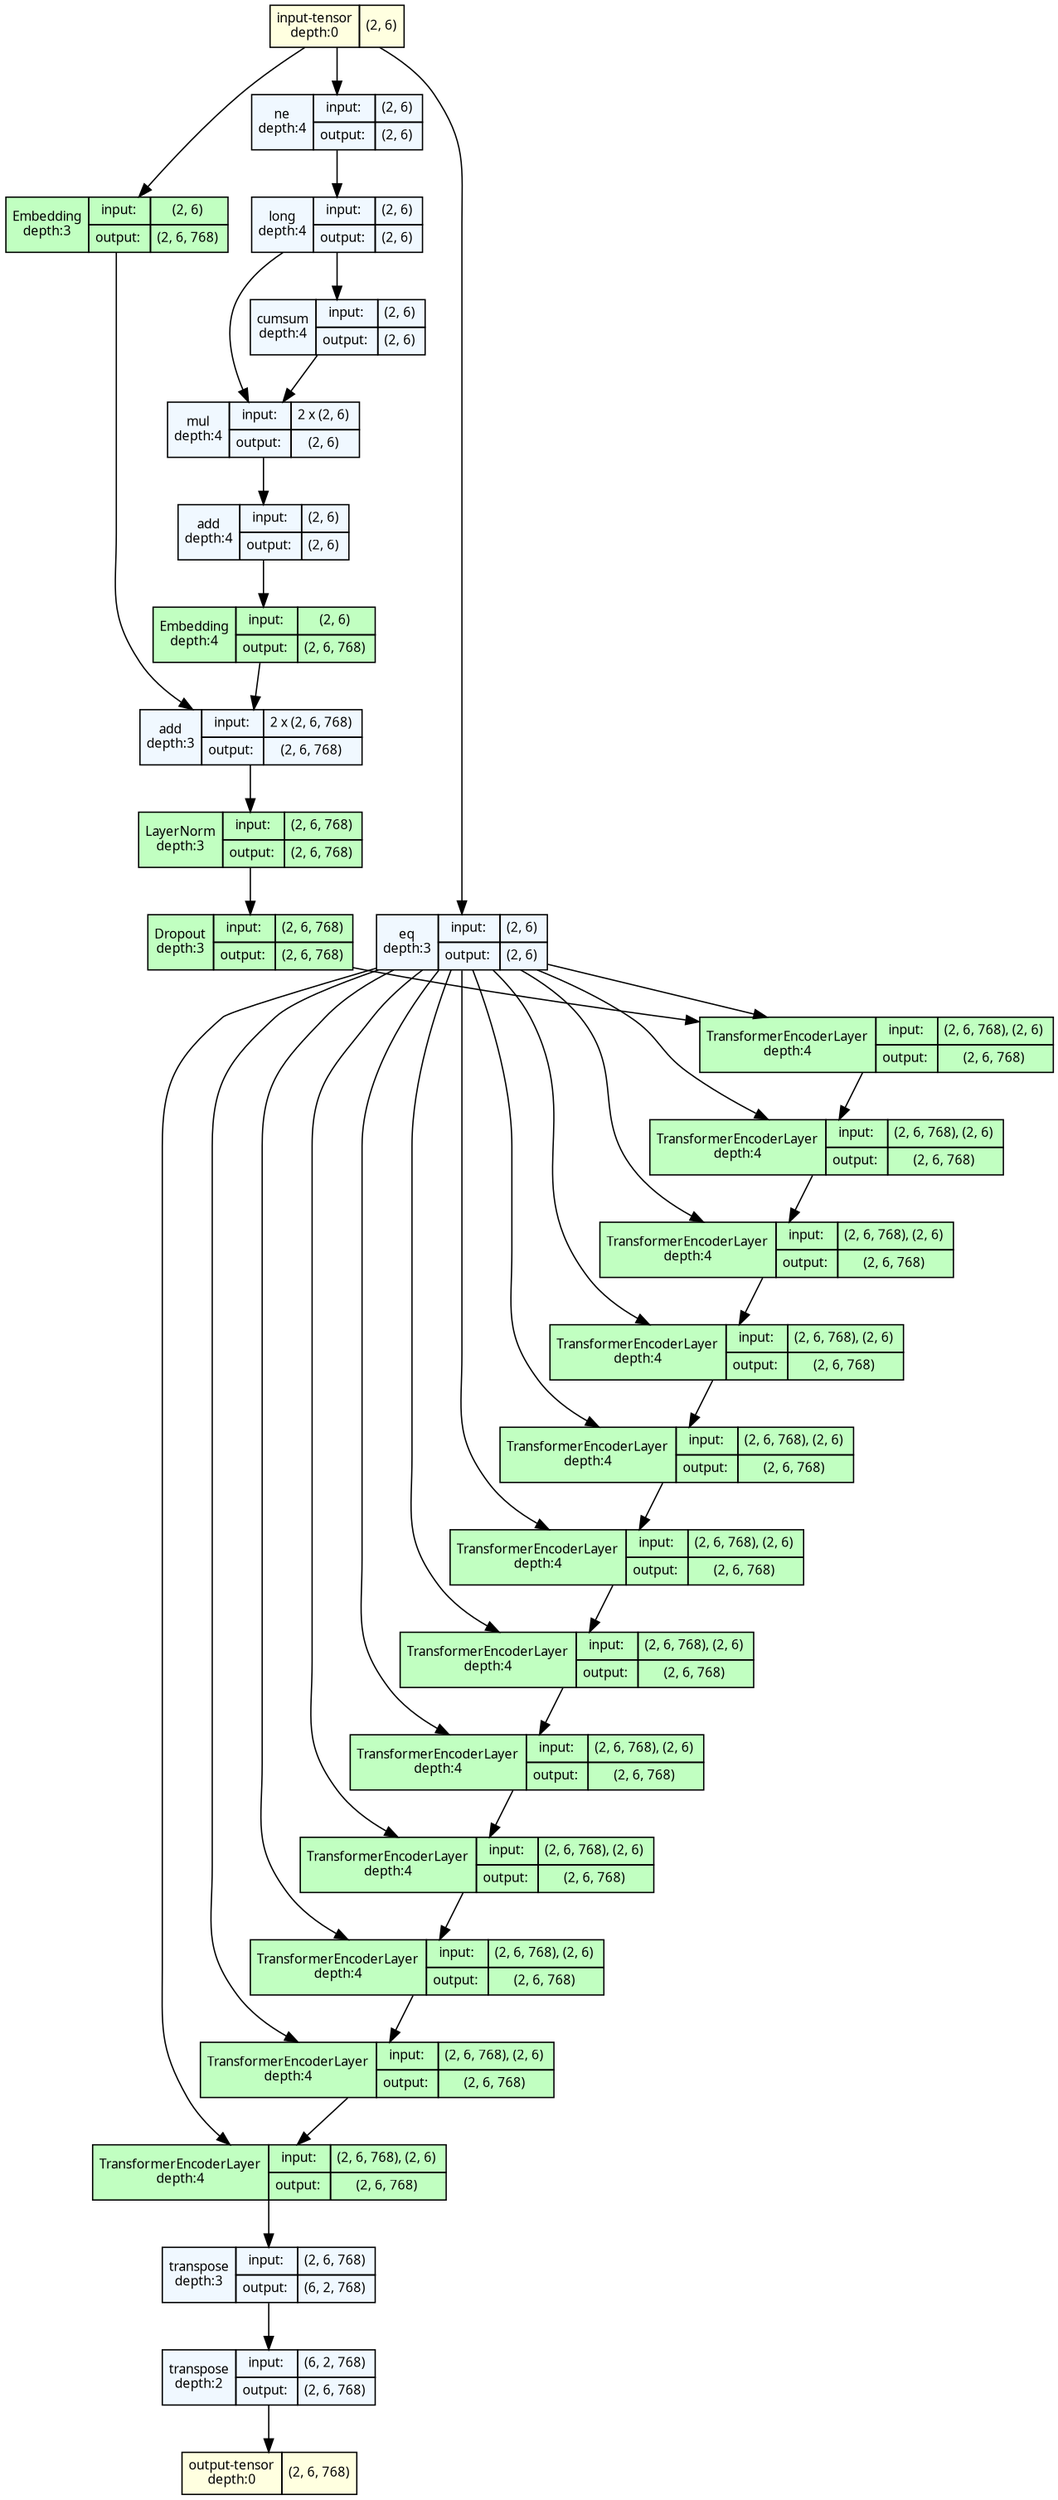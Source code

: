 strict digraph Roberta {
	graph [ordering=in rankdir=TB size="20.099999999999998,20.099999999999998"]
	node [align=left fontname="Linux libertine" fontsize=10 height=0.2 margin=0 ranksep=0.1 shape=plaintext style=filled]
	edge [fontsize=10]
	0 [label=<
                    <TABLE BORDER="0" CELLBORDER="1"
                    CELLSPACING="0" CELLPADDING="4">
                        <TR><TD>input-tensor<BR/>depth:0</TD><TD>(2, 6)</TD></TR>
                    </TABLE>> fillcolor=lightyellow]
	1 [label=<
                    <TABLE BORDER="0" CELLBORDER="1"
                    CELLSPACING="0" CELLPADDING="4">
                    <TR>
                        <TD ROWSPAN="2">eq<BR/>depth:3</TD>
                        <TD COLSPAN="2">input:</TD>
                        <TD COLSPAN="2">(2, 6) </TD>
                    </TR>
                    <TR>
                        <TD COLSPAN="2">output: </TD>
                        <TD COLSPAN="2">(2, 6) </TD>
                    </TR>
                    </TABLE>> fillcolor=aliceblue]
	2 [label=<
                    <TABLE BORDER="0" CELLBORDER="1"
                    CELLSPACING="0" CELLPADDING="4">
                    <TR>
                        <TD ROWSPAN="2">Embedding<BR/>depth:3</TD>
                        <TD COLSPAN="2">input:</TD>
                        <TD COLSPAN="2">(2, 6) </TD>
                    </TR>
                    <TR>
                        <TD COLSPAN="2">output: </TD>
                        <TD COLSPAN="2">(2, 6, 768) </TD>
                    </TR>
                    </TABLE>> fillcolor=darkseagreen1]
	3 [label=<
                    <TABLE BORDER="0" CELLBORDER="1"
                    CELLSPACING="0" CELLPADDING="4">
                    <TR>
                        <TD ROWSPAN="2">ne<BR/>depth:4</TD>
                        <TD COLSPAN="2">input:</TD>
                        <TD COLSPAN="2">(2, 6) </TD>
                    </TR>
                    <TR>
                        <TD COLSPAN="2">output: </TD>
                        <TD COLSPAN="2">(2, 6) </TD>
                    </TR>
                    </TABLE>> fillcolor=aliceblue]
	4 [label=<
                    <TABLE BORDER="0" CELLBORDER="1"
                    CELLSPACING="0" CELLPADDING="4">
                    <TR>
                        <TD ROWSPAN="2">long<BR/>depth:4</TD>
                        <TD COLSPAN="2">input:</TD>
                        <TD COLSPAN="2">(2, 6) </TD>
                    </TR>
                    <TR>
                        <TD COLSPAN="2">output: </TD>
                        <TD COLSPAN="2">(2, 6) </TD>
                    </TR>
                    </TABLE>> fillcolor=aliceblue]
	5 [label=<
                    <TABLE BORDER="0" CELLBORDER="1"
                    CELLSPACING="0" CELLPADDING="4">
                    <TR>
                        <TD ROWSPAN="2">cumsum<BR/>depth:4</TD>
                        <TD COLSPAN="2">input:</TD>
                        <TD COLSPAN="2">(2, 6) </TD>
                    </TR>
                    <TR>
                        <TD COLSPAN="2">output: </TD>
                        <TD COLSPAN="2">(2, 6) </TD>
                    </TR>
                    </TABLE>> fillcolor=aliceblue]
	6 [label=<
                    <TABLE BORDER="0" CELLBORDER="1"
                    CELLSPACING="0" CELLPADDING="4">
                    <TR>
                        <TD ROWSPAN="2">mul<BR/>depth:4</TD>
                        <TD COLSPAN="2">input:</TD>
                        <TD COLSPAN="2">2 x (2, 6) </TD>
                    </TR>
                    <TR>
                        <TD COLSPAN="2">output: </TD>
                        <TD COLSPAN="2">(2, 6) </TD>
                    </TR>
                    </TABLE>> fillcolor=aliceblue]
	7 [label=<
                    <TABLE BORDER="0" CELLBORDER="1"
                    CELLSPACING="0" CELLPADDING="4">
                    <TR>
                        <TD ROWSPAN="2">add<BR/>depth:4</TD>
                        <TD COLSPAN="2">input:</TD>
                        <TD COLSPAN="2">(2, 6) </TD>
                    </TR>
                    <TR>
                        <TD COLSPAN="2">output: </TD>
                        <TD COLSPAN="2">(2, 6) </TD>
                    </TR>
                    </TABLE>> fillcolor=aliceblue]
	8 [label=<
                    <TABLE BORDER="0" CELLBORDER="1"
                    CELLSPACING="0" CELLPADDING="4">
                    <TR>
                        <TD ROWSPAN="2">Embedding<BR/>depth:4</TD>
                        <TD COLSPAN="2">input:</TD>
                        <TD COLSPAN="2">(2, 6) </TD>
                    </TR>
                    <TR>
                        <TD COLSPAN="2">output: </TD>
                        <TD COLSPAN="2">(2, 6, 768) </TD>
                    </TR>
                    </TABLE>> fillcolor=darkseagreen1]
	9 [label=<
                    <TABLE BORDER="0" CELLBORDER="1"
                    CELLSPACING="0" CELLPADDING="4">
                    <TR>
                        <TD ROWSPAN="2">add<BR/>depth:3</TD>
                        <TD COLSPAN="2">input:</TD>
                        <TD COLSPAN="2">2 x (2, 6, 768) </TD>
                    </TR>
                    <TR>
                        <TD COLSPAN="2">output: </TD>
                        <TD COLSPAN="2">(2, 6, 768) </TD>
                    </TR>
                    </TABLE>> fillcolor=aliceblue]
	10 [label=<
                    <TABLE BORDER="0" CELLBORDER="1"
                    CELLSPACING="0" CELLPADDING="4">
                    <TR>
                        <TD ROWSPAN="2">LayerNorm<BR/>depth:3</TD>
                        <TD COLSPAN="2">input:</TD>
                        <TD COLSPAN="2">(2, 6, 768) </TD>
                    </TR>
                    <TR>
                        <TD COLSPAN="2">output: </TD>
                        <TD COLSPAN="2">(2, 6, 768) </TD>
                    </TR>
                    </TABLE>> fillcolor=darkseagreen1]
	11 [label=<
                    <TABLE BORDER="0" CELLBORDER="1"
                    CELLSPACING="0" CELLPADDING="4">
                    <TR>
                        <TD ROWSPAN="2">Dropout<BR/>depth:3</TD>
                        <TD COLSPAN="2">input:</TD>
                        <TD COLSPAN="2">(2, 6, 768) </TD>
                    </TR>
                    <TR>
                        <TD COLSPAN="2">output: </TD>
                        <TD COLSPAN="2">(2, 6, 768) </TD>
                    </TR>
                    </TABLE>> fillcolor=darkseagreen1]
	12 [label=<
                    <TABLE BORDER="0" CELLBORDER="1"
                    CELLSPACING="0" CELLPADDING="4">
                    <TR>
                        <TD ROWSPAN="2">TransformerEncoderLayer<BR/>depth:4</TD>
                        <TD COLSPAN="2">input:</TD>
                        <TD COLSPAN="2">(2, 6, 768), (2, 6) </TD>
                    </TR>
                    <TR>
                        <TD COLSPAN="2">output: </TD>
                        <TD COLSPAN="2">(2, 6, 768) </TD>
                    </TR>
                    </TABLE>> fillcolor=darkseagreen1]
	13 [label=<
                    <TABLE BORDER="0" CELLBORDER="1"
                    CELLSPACING="0" CELLPADDING="4">
                    <TR>
                        <TD ROWSPAN="2">TransformerEncoderLayer<BR/>depth:4</TD>
                        <TD COLSPAN="2">input:</TD>
                        <TD COLSPAN="2">(2, 6, 768), (2, 6) </TD>
                    </TR>
                    <TR>
                        <TD COLSPAN="2">output: </TD>
                        <TD COLSPAN="2">(2, 6, 768) </TD>
                    </TR>
                    </TABLE>> fillcolor=darkseagreen1]
	14 [label=<
                    <TABLE BORDER="0" CELLBORDER="1"
                    CELLSPACING="0" CELLPADDING="4">
                    <TR>
                        <TD ROWSPAN="2">TransformerEncoderLayer<BR/>depth:4</TD>
                        <TD COLSPAN="2">input:</TD>
                        <TD COLSPAN="2">(2, 6, 768), (2, 6) </TD>
                    </TR>
                    <TR>
                        <TD COLSPAN="2">output: </TD>
                        <TD COLSPAN="2">(2, 6, 768) </TD>
                    </TR>
                    </TABLE>> fillcolor=darkseagreen1]
	15 [label=<
                    <TABLE BORDER="0" CELLBORDER="1"
                    CELLSPACING="0" CELLPADDING="4">
                    <TR>
                        <TD ROWSPAN="2">TransformerEncoderLayer<BR/>depth:4</TD>
                        <TD COLSPAN="2">input:</TD>
                        <TD COLSPAN="2">(2, 6, 768), (2, 6) </TD>
                    </TR>
                    <TR>
                        <TD COLSPAN="2">output: </TD>
                        <TD COLSPAN="2">(2, 6, 768) </TD>
                    </TR>
                    </TABLE>> fillcolor=darkseagreen1]
	16 [label=<
                    <TABLE BORDER="0" CELLBORDER="1"
                    CELLSPACING="0" CELLPADDING="4">
                    <TR>
                        <TD ROWSPAN="2">TransformerEncoderLayer<BR/>depth:4</TD>
                        <TD COLSPAN="2">input:</TD>
                        <TD COLSPAN="2">(2, 6, 768), (2, 6) </TD>
                    </TR>
                    <TR>
                        <TD COLSPAN="2">output: </TD>
                        <TD COLSPAN="2">(2, 6, 768) </TD>
                    </TR>
                    </TABLE>> fillcolor=darkseagreen1]
	17 [label=<
                    <TABLE BORDER="0" CELLBORDER="1"
                    CELLSPACING="0" CELLPADDING="4">
                    <TR>
                        <TD ROWSPAN="2">TransformerEncoderLayer<BR/>depth:4</TD>
                        <TD COLSPAN="2">input:</TD>
                        <TD COLSPAN="2">(2, 6, 768), (2, 6) </TD>
                    </TR>
                    <TR>
                        <TD COLSPAN="2">output: </TD>
                        <TD COLSPAN="2">(2, 6, 768) </TD>
                    </TR>
                    </TABLE>> fillcolor=darkseagreen1]
	18 [label=<
                    <TABLE BORDER="0" CELLBORDER="1"
                    CELLSPACING="0" CELLPADDING="4">
                    <TR>
                        <TD ROWSPAN="2">TransformerEncoderLayer<BR/>depth:4</TD>
                        <TD COLSPAN="2">input:</TD>
                        <TD COLSPAN="2">(2, 6, 768), (2, 6) </TD>
                    </TR>
                    <TR>
                        <TD COLSPAN="2">output: </TD>
                        <TD COLSPAN="2">(2, 6, 768) </TD>
                    </TR>
                    </TABLE>> fillcolor=darkseagreen1]
	19 [label=<
                    <TABLE BORDER="0" CELLBORDER="1"
                    CELLSPACING="0" CELLPADDING="4">
                    <TR>
                        <TD ROWSPAN="2">TransformerEncoderLayer<BR/>depth:4</TD>
                        <TD COLSPAN="2">input:</TD>
                        <TD COLSPAN="2">(2, 6, 768), (2, 6) </TD>
                    </TR>
                    <TR>
                        <TD COLSPAN="2">output: </TD>
                        <TD COLSPAN="2">(2, 6, 768) </TD>
                    </TR>
                    </TABLE>> fillcolor=darkseagreen1]
	20 [label=<
                    <TABLE BORDER="0" CELLBORDER="1"
                    CELLSPACING="0" CELLPADDING="4">
                    <TR>
                        <TD ROWSPAN="2">TransformerEncoderLayer<BR/>depth:4</TD>
                        <TD COLSPAN="2">input:</TD>
                        <TD COLSPAN="2">(2, 6, 768), (2, 6) </TD>
                    </TR>
                    <TR>
                        <TD COLSPAN="2">output: </TD>
                        <TD COLSPAN="2">(2, 6, 768) </TD>
                    </TR>
                    </TABLE>> fillcolor=darkseagreen1]
	21 [label=<
                    <TABLE BORDER="0" CELLBORDER="1"
                    CELLSPACING="0" CELLPADDING="4">
                    <TR>
                        <TD ROWSPAN="2">TransformerEncoderLayer<BR/>depth:4</TD>
                        <TD COLSPAN="2">input:</TD>
                        <TD COLSPAN="2">(2, 6, 768), (2, 6) </TD>
                    </TR>
                    <TR>
                        <TD COLSPAN="2">output: </TD>
                        <TD COLSPAN="2">(2, 6, 768) </TD>
                    </TR>
                    </TABLE>> fillcolor=darkseagreen1]
	22 [label=<
                    <TABLE BORDER="0" CELLBORDER="1"
                    CELLSPACING="0" CELLPADDING="4">
                    <TR>
                        <TD ROWSPAN="2">TransformerEncoderLayer<BR/>depth:4</TD>
                        <TD COLSPAN="2">input:</TD>
                        <TD COLSPAN="2">(2, 6, 768), (2, 6) </TD>
                    </TR>
                    <TR>
                        <TD COLSPAN="2">output: </TD>
                        <TD COLSPAN="2">(2, 6, 768) </TD>
                    </TR>
                    </TABLE>> fillcolor=darkseagreen1]
	23 [label=<
                    <TABLE BORDER="0" CELLBORDER="1"
                    CELLSPACING="0" CELLPADDING="4">
                    <TR>
                        <TD ROWSPAN="2">TransformerEncoderLayer<BR/>depth:4</TD>
                        <TD COLSPAN="2">input:</TD>
                        <TD COLSPAN="2">(2, 6, 768), (2, 6) </TD>
                    </TR>
                    <TR>
                        <TD COLSPAN="2">output: </TD>
                        <TD COLSPAN="2">(2, 6, 768) </TD>
                    </TR>
                    </TABLE>> fillcolor=darkseagreen1]
	24 [label=<
                    <TABLE BORDER="0" CELLBORDER="1"
                    CELLSPACING="0" CELLPADDING="4">
                    <TR>
                        <TD ROWSPAN="2">transpose<BR/>depth:3</TD>
                        <TD COLSPAN="2">input:</TD>
                        <TD COLSPAN="2">(2, 6, 768) </TD>
                    </TR>
                    <TR>
                        <TD COLSPAN="2">output: </TD>
                        <TD COLSPAN="2">(6, 2, 768) </TD>
                    </TR>
                    </TABLE>> fillcolor=aliceblue]
	25 [label=<
                    <TABLE BORDER="0" CELLBORDER="1"
                    CELLSPACING="0" CELLPADDING="4">
                    <TR>
                        <TD ROWSPAN="2">transpose<BR/>depth:2</TD>
                        <TD COLSPAN="2">input:</TD>
                        <TD COLSPAN="2">(6, 2, 768) </TD>
                    </TR>
                    <TR>
                        <TD COLSPAN="2">output: </TD>
                        <TD COLSPAN="2">(2, 6, 768) </TD>
                    </TR>
                    </TABLE>> fillcolor=aliceblue]
	26 [label=<
                    <TABLE BORDER="0" CELLBORDER="1"
                    CELLSPACING="0" CELLPADDING="4">
                        <TR><TD>output-tensor<BR/>depth:0</TD><TD>(2, 6, 768)</TD></TR>
                    </TABLE>> fillcolor=lightyellow]
	0 -> 1
	0 -> 2
	2 -> 9
	0 -> 3
	3 -> 4
	4 -> 5
	4 -> 6
	5 -> 6
	6 -> 7
	7 -> 8
	8 -> 9
	9 -> 10
	10 -> 11
	11 -> 12
	1 -> 12
	1 -> 13
	1 -> 14
	1 -> 15
	1 -> 16
	1 -> 17
	1 -> 18
	1 -> 19
	1 -> 20
	1 -> 21
	1 -> 22
	1 -> 23
	12 -> 13
	13 -> 14
	14 -> 15
	15 -> 16
	16 -> 17
	17 -> 18
	18 -> 19
	19 -> 20
	20 -> 21
	21 -> 22
	22 -> 23
	23 -> 24
	24 -> 25
	25 -> 26
}

